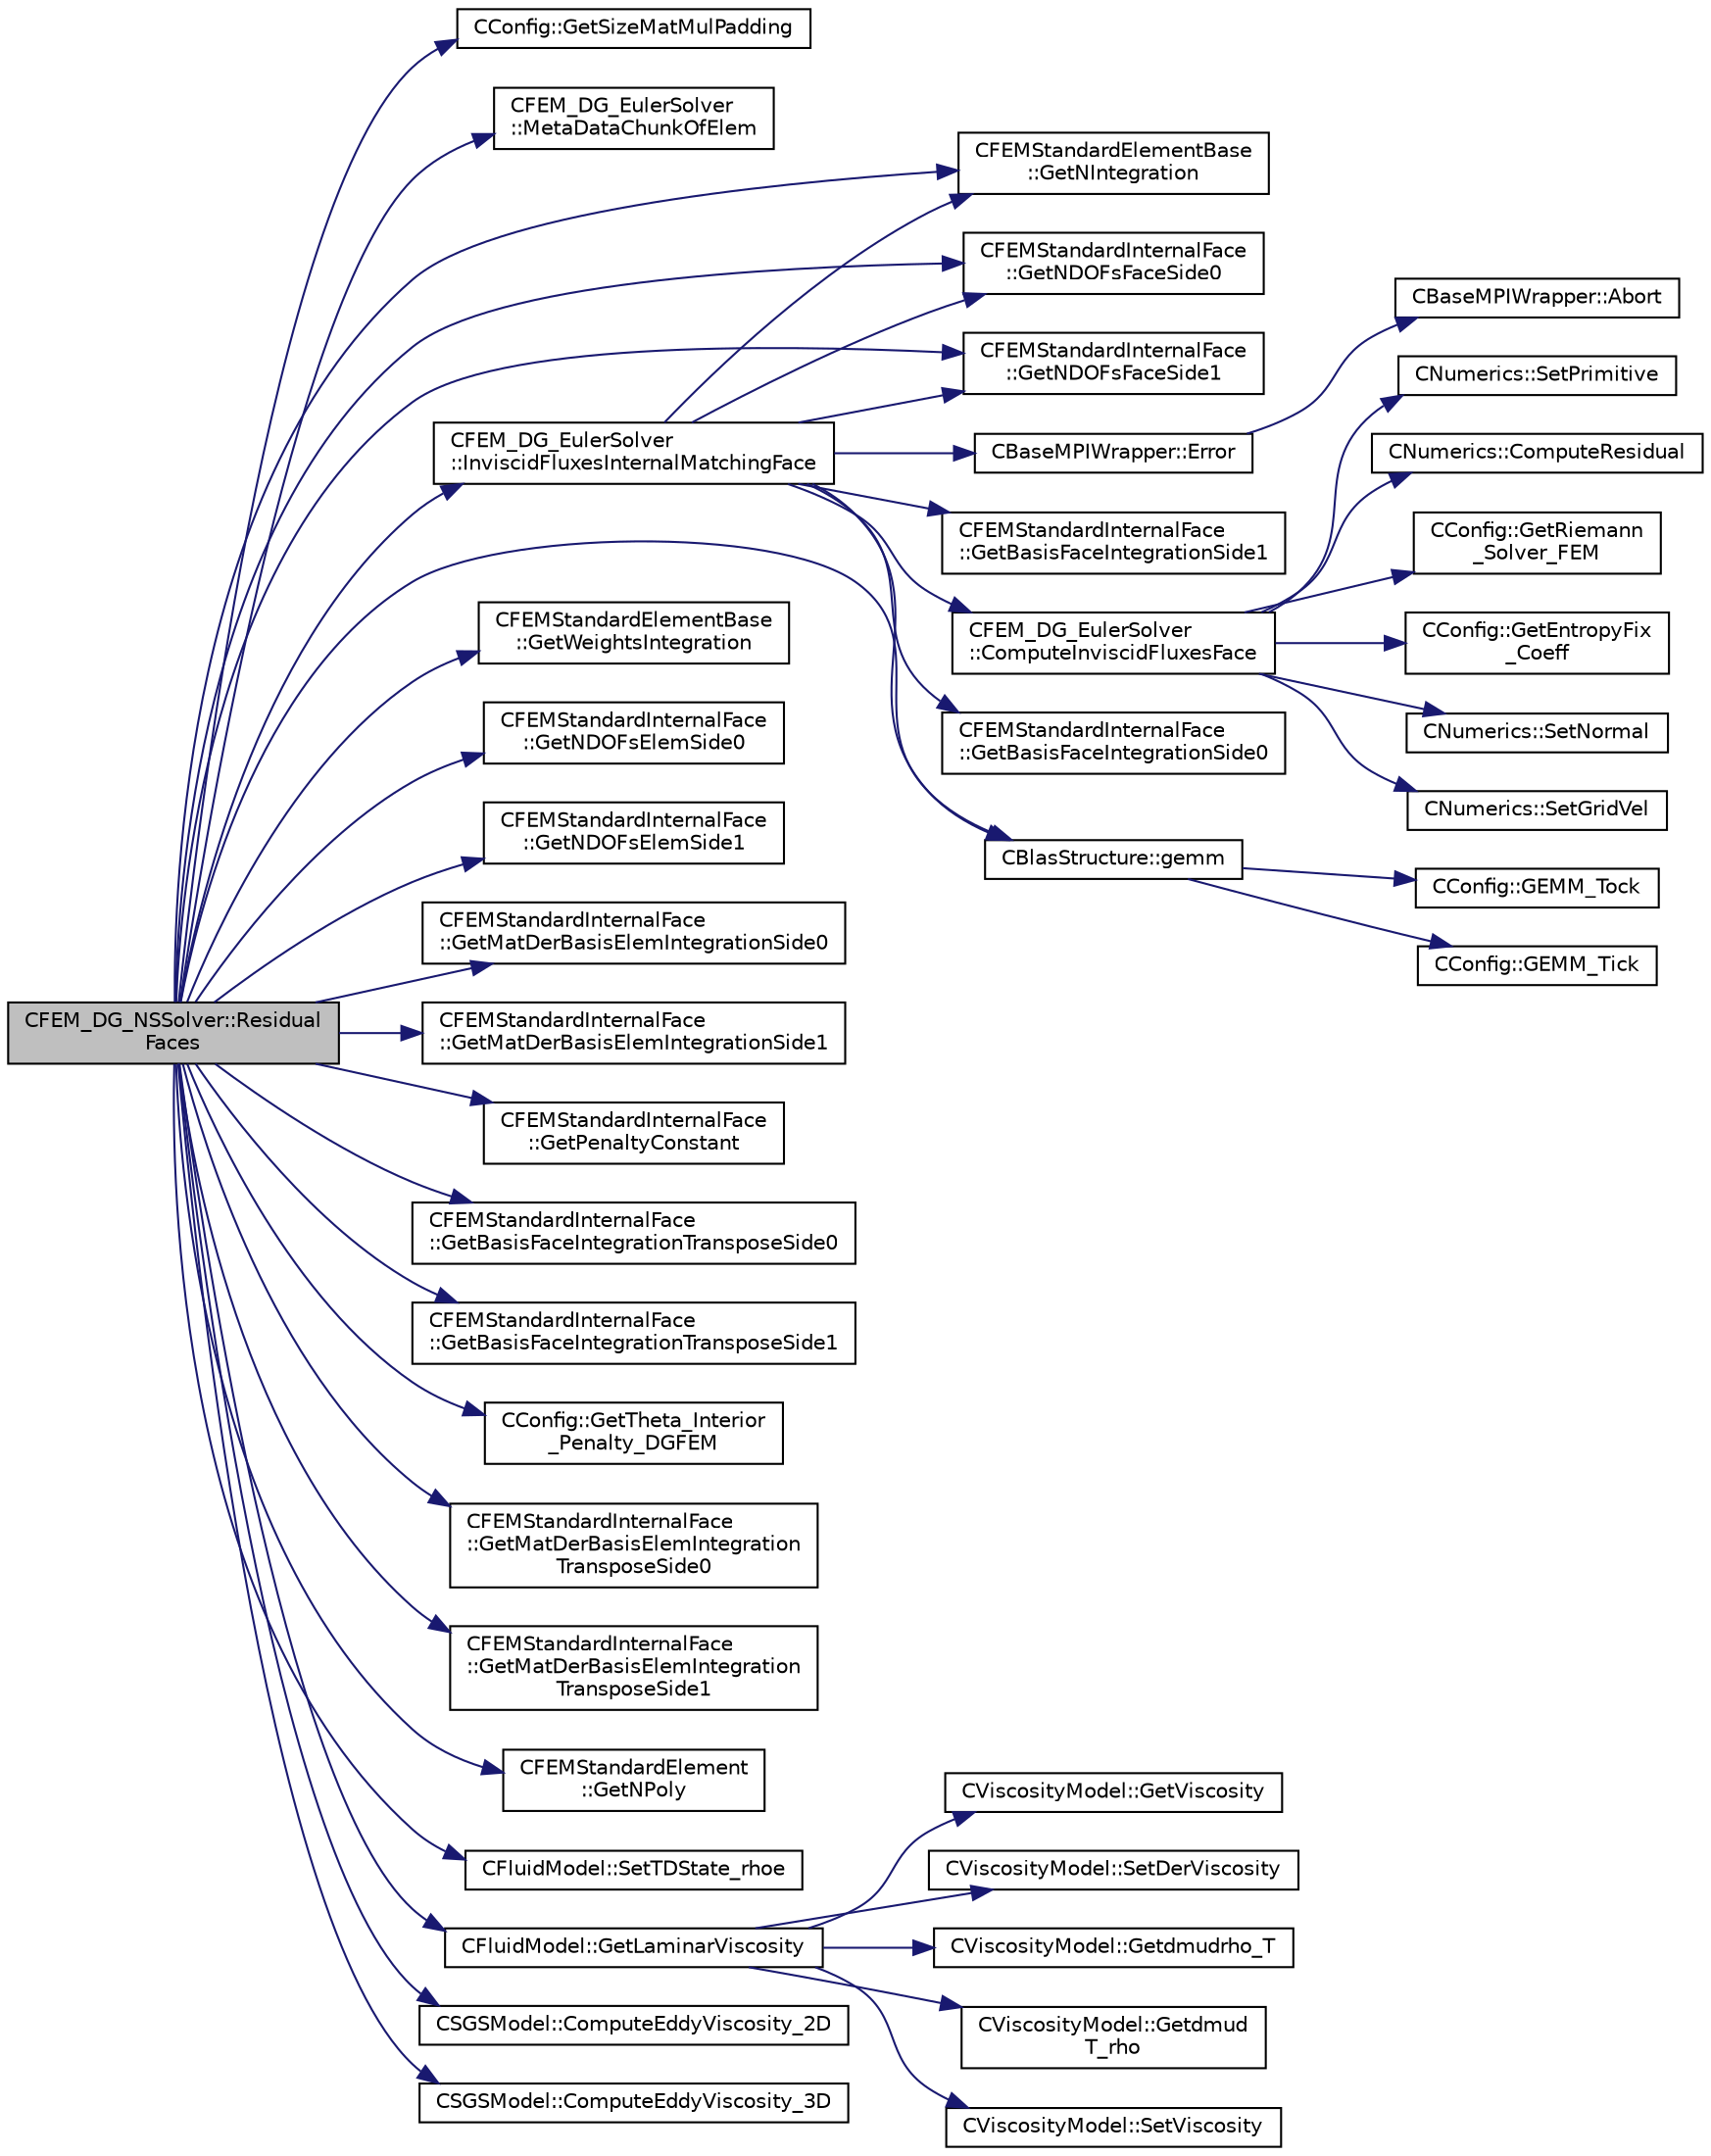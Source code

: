 digraph "CFEM_DG_NSSolver::ResidualFaces"
{
  edge [fontname="Helvetica",fontsize="10",labelfontname="Helvetica",labelfontsize="10"];
  node [fontname="Helvetica",fontsize="10",shape=record];
  rankdir="LR";
  Node270 [label="CFEM_DG_NSSolver::Residual\lFaces",height=0.2,width=0.4,color="black", fillcolor="grey75", style="filled", fontcolor="black"];
  Node270 -> Node271 [color="midnightblue",fontsize="10",style="solid",fontname="Helvetica"];
  Node271 [label="CConfig::GetSizeMatMulPadding",height=0.2,width=0.4,color="black", fillcolor="white", style="filled",URL="$class_c_config.html#aea5478f0851e4cb4d11c262fb6c6e8c4",tooltip="Function to make available the matrix size in vectorization in order to optimize the gemm performance..."];
  Node270 -> Node272 [color="midnightblue",fontsize="10",style="solid",fontname="Helvetica"];
  Node272 [label="CFEM_DG_EulerSolver\l::MetaDataChunkOfElem",height=0.2,width=0.4,color="black", fillcolor="white", style="filled",URL="$class_c_f_e_m___d_g___euler_solver.html#ad358fa06c0e5b2762ad3258eb2c677e2",tooltip="Template function, which determines some meta data for the chunk of elements/faces that must be treat..."];
  Node270 -> Node273 [color="midnightblue",fontsize="10",style="solid",fontname="Helvetica"];
  Node273 [label="CFEMStandardElementBase\l::GetNIntegration",height=0.2,width=0.4,color="black", fillcolor="white", style="filled",URL="$class_c_f_e_m_standard_element_base.html#aa5ad06a05a1d7b66bccca65521168a3b",tooltip="Function, which makes available the number of integration points for this standard element..."];
  Node270 -> Node274 [color="midnightblue",fontsize="10",style="solid",fontname="Helvetica"];
  Node274 [label="CFEMStandardElementBase\l::GetWeightsIntegration",height=0.2,width=0.4,color="black", fillcolor="white", style="filled",URL="$class_c_f_e_m_standard_element_base.html#abf33578c3a19de596dc704d3d4d00039",tooltip="Function, which makes available the weights in the integration points. "];
  Node270 -> Node275 [color="midnightblue",fontsize="10",style="solid",fontname="Helvetica"];
  Node275 [label="CFEMStandardInternalFace\l::GetNDOFsFaceSide0",height=0.2,width=0.4,color="black", fillcolor="white", style="filled",URL="$class_c_f_e_m_standard_internal_face.html#acd4208ae47226c5917479d6a232b7584",tooltip="Function, which makes available the number of DOFs on side 0 of the face. "];
  Node270 -> Node276 [color="midnightblue",fontsize="10",style="solid",fontname="Helvetica"];
  Node276 [label="CFEMStandardInternalFace\l::GetNDOFsFaceSide1",height=0.2,width=0.4,color="black", fillcolor="white", style="filled",URL="$class_c_f_e_m_standard_internal_face.html#a0e3ff97b8c11ca92ede562565eec7041",tooltip="Function, which makes available the number of DOFs on side 1 of the face. "];
  Node270 -> Node277 [color="midnightblue",fontsize="10",style="solid",fontname="Helvetica"];
  Node277 [label="CFEMStandardInternalFace\l::GetNDOFsElemSide0",height=0.2,width=0.4,color="black", fillcolor="white", style="filled",URL="$class_c_f_e_m_standard_internal_face.html#a0719e8b18410e4720f58449ac28e8c38",tooltip="Function, which makes available the number of DOFs of the element on side 0 of the face..."];
  Node270 -> Node278 [color="midnightblue",fontsize="10",style="solid",fontname="Helvetica"];
  Node278 [label="CFEMStandardInternalFace\l::GetNDOFsElemSide1",height=0.2,width=0.4,color="black", fillcolor="white", style="filled",URL="$class_c_f_e_m_standard_internal_face.html#a043294eff88a9374a936fefaca0ea860",tooltip="Function, which makes available the number of DOFs of the element on side 1 of the face..."];
  Node270 -> Node279 [color="midnightblue",fontsize="10",style="solid",fontname="Helvetica"];
  Node279 [label="CFEM_DG_EulerSolver\l::InviscidFluxesInternalMatchingFace",height=0.2,width=0.4,color="black", fillcolor="white", style="filled",URL="$class_c_f_e_m___d_g___euler_solver.html#ab7546cb31b73191bbac2b338c88cfbc4",tooltip="Function, which computes the inviscid fluxes in the face integration points of a chunk of matching in..."];
  Node279 -> Node273 [color="midnightblue",fontsize="10",style="solid",fontname="Helvetica"];
  Node279 -> Node275 [color="midnightblue",fontsize="10",style="solid",fontname="Helvetica"];
  Node279 -> Node280 [color="midnightblue",fontsize="10",style="solid",fontname="Helvetica"];
  Node280 [label="CFEMStandardInternalFace\l::GetBasisFaceIntegrationSide0",height=0.2,width=0.4,color="black", fillcolor="white", style="filled",URL="$class_c_f_e_m_standard_internal_face.html#a606c7cbb5727b4c2750c6449f4349492",tooltip="Function, which makes available the face basis functions of side 0 in the integration points..."];
  Node279 -> Node281 [color="midnightblue",fontsize="10",style="solid",fontname="Helvetica"];
  Node281 [label="CBaseMPIWrapper::Error",height=0.2,width=0.4,color="black", fillcolor="white", style="filled",URL="$class_c_base_m_p_i_wrapper.html#a04457c47629bda56704e6a8804833eeb"];
  Node281 -> Node282 [color="midnightblue",fontsize="10",style="solid",fontname="Helvetica"];
  Node282 [label="CBaseMPIWrapper::Abort",height=0.2,width=0.4,color="black", fillcolor="white", style="filled",URL="$class_c_base_m_p_i_wrapper.html#a21ef5681e2acb532d345e9bab173ef07"];
  Node279 -> Node283 [color="midnightblue",fontsize="10",style="solid",fontname="Helvetica"];
  Node283 [label="CBlasStructure::gemm",height=0.2,width=0.4,color="black", fillcolor="white", style="filled",URL="$class_c_blas_structure.html#a40a585307895af828a7f51cd0ccbf81d",tooltip="Function, which carries out a dense matrix product. It is a limited version of the BLAS gemm function..."];
  Node283 -> Node284 [color="midnightblue",fontsize="10",style="solid",fontname="Helvetica"];
  Node284 [label="CConfig::GEMM_Tick",height=0.2,width=0.4,color="black", fillcolor="white", style="filled",URL="$class_c_config.html#a2628e094b67a6d5cb410710aa00fa69b",tooltip="Start the timer for profiling subroutines. "];
  Node283 -> Node285 [color="midnightblue",fontsize="10",style="solid",fontname="Helvetica"];
  Node285 [label="CConfig::GEMM_Tock",height=0.2,width=0.4,color="black", fillcolor="white", style="filled",URL="$class_c_config.html#ae8d24548bd977c6a76e06ed9814418bb",tooltip="Stop the timer for the GEMM profiling and store results. "];
  Node279 -> Node276 [color="midnightblue",fontsize="10",style="solid",fontname="Helvetica"];
  Node279 -> Node286 [color="midnightblue",fontsize="10",style="solid",fontname="Helvetica"];
  Node286 [label="CFEMStandardInternalFace\l::GetBasisFaceIntegrationSide1",height=0.2,width=0.4,color="black", fillcolor="white", style="filled",URL="$class_c_f_e_m_standard_internal_face.html#a8c3ca9c06c4b57b2a946cb0a32be0e1e",tooltip="Function, which makes available the face basis functions of side 1 in the integration points..."];
  Node279 -> Node287 [color="midnightblue",fontsize="10",style="solid",fontname="Helvetica"];
  Node287 [label="CFEM_DG_EulerSolver\l::ComputeInviscidFluxesFace",height=0.2,width=0.4,color="black", fillcolor="white", style="filled",URL="$class_c_f_e_m___d_g___euler_solver.html#a4851d39829e12202592d85c36ea36489",tooltip="Function, which computes the inviscid fluxes in face points. "];
  Node287 -> Node288 [color="midnightblue",fontsize="10",style="solid",fontname="Helvetica"];
  Node288 [label="CConfig::GetRiemann\l_Solver_FEM",height=0.2,width=0.4,color="black", fillcolor="white", style="filled",URL="$class_c_config.html#ac5d613463ef0d7b01e66c4e33f586afb",tooltip="Get the kind of Riemann solver for the DG method (FEM flow solver). "];
  Node287 -> Node289 [color="midnightblue",fontsize="10",style="solid",fontname="Helvetica"];
  Node289 [label="CConfig::GetEntropyFix\l_Coeff",height=0.2,width=0.4,color="black", fillcolor="white", style="filled",URL="$class_c_config.html#a0f7ace5ebf01fd50bcadab8b50b897c8",tooltip="Get the entropy fix. "];
  Node287 -> Node290 [color="midnightblue",fontsize="10",style="solid",fontname="Helvetica"];
  Node290 [label="CNumerics::SetNormal",height=0.2,width=0.4,color="black", fillcolor="white", style="filled",URL="$class_c_numerics.html#a41903d97957f351cd9ee63ca404985b1",tooltip="Set the value of the normal vector to the face between two points. "];
  Node287 -> Node291 [color="midnightblue",fontsize="10",style="solid",fontname="Helvetica"];
  Node291 [label="CNumerics::SetGridVel",height=0.2,width=0.4,color="black", fillcolor="white", style="filled",URL="$class_c_numerics.html#ae15b9e4ad2008444365109c434e24207",tooltip="Set the velocity of the computational grid. "];
  Node287 -> Node292 [color="midnightblue",fontsize="10",style="solid",fontname="Helvetica"];
  Node292 [label="CNumerics::SetPrimitive",height=0.2,width=0.4,color="black", fillcolor="white", style="filled",URL="$class_c_numerics.html#af72b17d397adf09beed2e99e2daf895c",tooltip="Set the value of the primitive variables. "];
  Node287 -> Node293 [color="midnightblue",fontsize="10",style="solid",fontname="Helvetica"];
  Node293 [label="CNumerics::ComputeResidual",height=0.2,width=0.4,color="black", fillcolor="white", style="filled",URL="$class_c_numerics.html#abe734316e0047f463f059fd77a281958",tooltip="Compute the numerical residual. "];
  Node270 -> Node294 [color="midnightblue",fontsize="10",style="solid",fontname="Helvetica"];
  Node294 [label="CFEMStandardInternalFace\l::GetMatDerBasisElemIntegrationSide0",height=0.2,width=0.4,color="black", fillcolor="white", style="filled",URL="$class_c_f_e_m_standard_internal_face.html#a1bc86f1b12860e69e4f4ececf7ebd5dc",tooltip="Function, which makes available the matrix with the derivatives of the element basis functions of sid..."];
  Node270 -> Node283 [color="midnightblue",fontsize="10",style="solid",fontname="Helvetica"];
  Node270 -> Node295 [color="midnightblue",fontsize="10",style="solid",fontname="Helvetica"];
  Node295 [label="CFEMStandardInternalFace\l::GetMatDerBasisElemIntegrationSide1",height=0.2,width=0.4,color="black", fillcolor="white", style="filled",URL="$class_c_f_e_m_standard_internal_face.html#a0f00dfc701d8547806a8865a0fc22f3f",tooltip="Function, which makes available the matrix with the derivatives of the element basis functions of sid..."];
  Node270 -> Node296 [color="midnightblue",fontsize="10",style="solid",fontname="Helvetica"];
  Node296 [label="CFEMStandardInternalFace\l::GetPenaltyConstant",height=0.2,width=0.4,color="black", fillcolor="white", style="filled",URL="$class_c_f_e_m_standard_internal_face.html#ab40a08956d8e1bd5a19c7e166b63d3ee",tooltip="Function, which makes available the penalty constant for this standard face. "];
  Node270 -> Node297 [color="midnightblue",fontsize="10",style="solid",fontname="Helvetica"];
  Node297 [label="CFEMStandardInternalFace\l::GetBasisFaceIntegrationTransposeSide0",height=0.2,width=0.4,color="black", fillcolor="white", style="filled",URL="$class_c_f_e_m_standard_internal_face.html#a5dec1874e302623d6c8fb57e7e34e960",tooltip="Function, which makes available transpose matrix of the face basis functions of side 0 in the integra..."];
  Node270 -> Node298 [color="midnightblue",fontsize="10",style="solid",fontname="Helvetica"];
  Node298 [label="CFEMStandardInternalFace\l::GetBasisFaceIntegrationTransposeSide1",height=0.2,width=0.4,color="black", fillcolor="white", style="filled",URL="$class_c_f_e_m_standard_internal_face.html#a90446ea5444c214ece32dc39dc40a2ae",tooltip="Function, which makes available transpose matrix of the face basis functions of side 1 in the integra..."];
  Node270 -> Node299 [color="midnightblue",fontsize="10",style="solid",fontname="Helvetica"];
  Node299 [label="CConfig::GetTheta_Interior\l_Penalty_DGFEM",height=0.2,width=0.4,color="black", fillcolor="white", style="filled",URL="$class_c_config.html#aebb368493e43eb306cf65de037c2e9bc",tooltip="Function to make available the multiplication factor theta of the symmetrizing terms in the DG discre..."];
  Node270 -> Node300 [color="midnightblue",fontsize="10",style="solid",fontname="Helvetica"];
  Node300 [label="CFEMStandardInternalFace\l::GetMatDerBasisElemIntegration\lTransposeSide0",height=0.2,width=0.4,color="black", fillcolor="white", style="filled",URL="$class_c_f_e_m_standard_internal_face.html#ac36f91c1dc67c889cbe1c2bea5af504c",tooltip="Function, which makes available the transpose of the matrix with the derivatives of the element basis..."];
  Node270 -> Node301 [color="midnightblue",fontsize="10",style="solid",fontname="Helvetica"];
  Node301 [label="CFEMStandardInternalFace\l::GetMatDerBasisElemIntegration\lTransposeSide1",height=0.2,width=0.4,color="black", fillcolor="white", style="filled",URL="$class_c_f_e_m_standard_internal_face.html#a98b6a45b0891c5df665f0a5bba3033c8",tooltip="Function, which makes available the transpose of the matrix with the derivatives of the element basis..."];
  Node270 -> Node302 [color="midnightblue",fontsize="10",style="solid",fontname="Helvetica"];
  Node302 [label="CFEMStandardElement\l::GetNPoly",height=0.2,width=0.4,color="black", fillcolor="white", style="filled",URL="$class_c_f_e_m_standard_element.html#a007e03cd4cc6bd8f37e54411eaf0b23f",tooltip="Function, which makes available the polynomial degree for this standard element. "];
  Node270 -> Node303 [color="midnightblue",fontsize="10",style="solid",fontname="Helvetica"];
  Node303 [label="CFluidModel::SetTDState_rhoe",height=0.2,width=0.4,color="black", fillcolor="white", style="filled",URL="$class_c_fluid_model.html#a90fdefd3a55d97d55d5211988c9a7ab1",tooltip="virtual member that would be different for each gas model implemented "];
  Node270 -> Node304 [color="midnightblue",fontsize="10",style="solid",fontname="Helvetica"];
  Node304 [label="CFluidModel::GetLaminarViscosity",height=0.2,width=0.4,color="black", fillcolor="white", style="filled",URL="$class_c_fluid_model.html#aacc86b5eb9d89d858870caf49c63eed8",tooltip="Get fluid dynamic viscosity. "];
  Node304 -> Node305 [color="midnightblue",fontsize="10",style="solid",fontname="Helvetica"];
  Node305 [label="CViscosityModel::SetViscosity",height=0.2,width=0.4,color="black", fillcolor="white", style="filled",URL="$class_c_viscosity_model.html#af665c498219e0954aba6a62000be2d92",tooltip="Set Viscosity. "];
  Node304 -> Node306 [color="midnightblue",fontsize="10",style="solid",fontname="Helvetica"];
  Node306 [label="CViscosityModel::GetViscosity",height=0.2,width=0.4,color="black", fillcolor="white", style="filled",URL="$class_c_viscosity_model.html#abd109aeaf6af06115166fe4fe46f733c",tooltip="return viscosity value. "];
  Node304 -> Node307 [color="midnightblue",fontsize="10",style="solid",fontname="Helvetica"];
  Node307 [label="CViscosityModel::SetDerViscosity",height=0.2,width=0.4,color="black", fillcolor="white", style="filled",URL="$class_c_viscosity_model.html#a404a4a2a95dbe269ca84b9df7dbaad35",tooltip="Set Viscosity Derivatives. "];
  Node304 -> Node308 [color="midnightblue",fontsize="10",style="solid",fontname="Helvetica"];
  Node308 [label="CViscosityModel::Getdmudrho_T",height=0.2,width=0.4,color="black", fillcolor="white", style="filled",URL="$class_c_viscosity_model.html#aeb8f1e75690ad356aa3cef03e63079a5",tooltip="return viscosity partial derivative value. "];
  Node304 -> Node309 [color="midnightblue",fontsize="10",style="solid",fontname="Helvetica"];
  Node309 [label="CViscosityModel::Getdmud\lT_rho",height=0.2,width=0.4,color="black", fillcolor="white", style="filled",URL="$class_c_viscosity_model.html#a1452210f8279fae334c664ca4a4ae43a",tooltip="return viscosity partial derivative value. "];
  Node270 -> Node310 [color="midnightblue",fontsize="10",style="solid",fontname="Helvetica"];
  Node310 [label="CSGSModel::ComputeEddyViscosity_2D",height=0.2,width=0.4,color="black", fillcolor="white", style="filled",URL="$class_c_s_g_s_model.html#aebef9146565169091059c7b1a0fb926d",tooltip="Virtual function to determine the eddy viscosity for the given function arguments for a 2D simulation..."];
  Node270 -> Node311 [color="midnightblue",fontsize="10",style="solid",fontname="Helvetica"];
  Node311 [label="CSGSModel::ComputeEddyViscosity_3D",height=0.2,width=0.4,color="black", fillcolor="white", style="filled",URL="$class_c_s_g_s_model.html#a6017e86477c7d39b542d82a3b2b9f1cd",tooltip="Virtual function to determine the eddy viscosity for the given function arguments for a 3D simulation..."];
}
